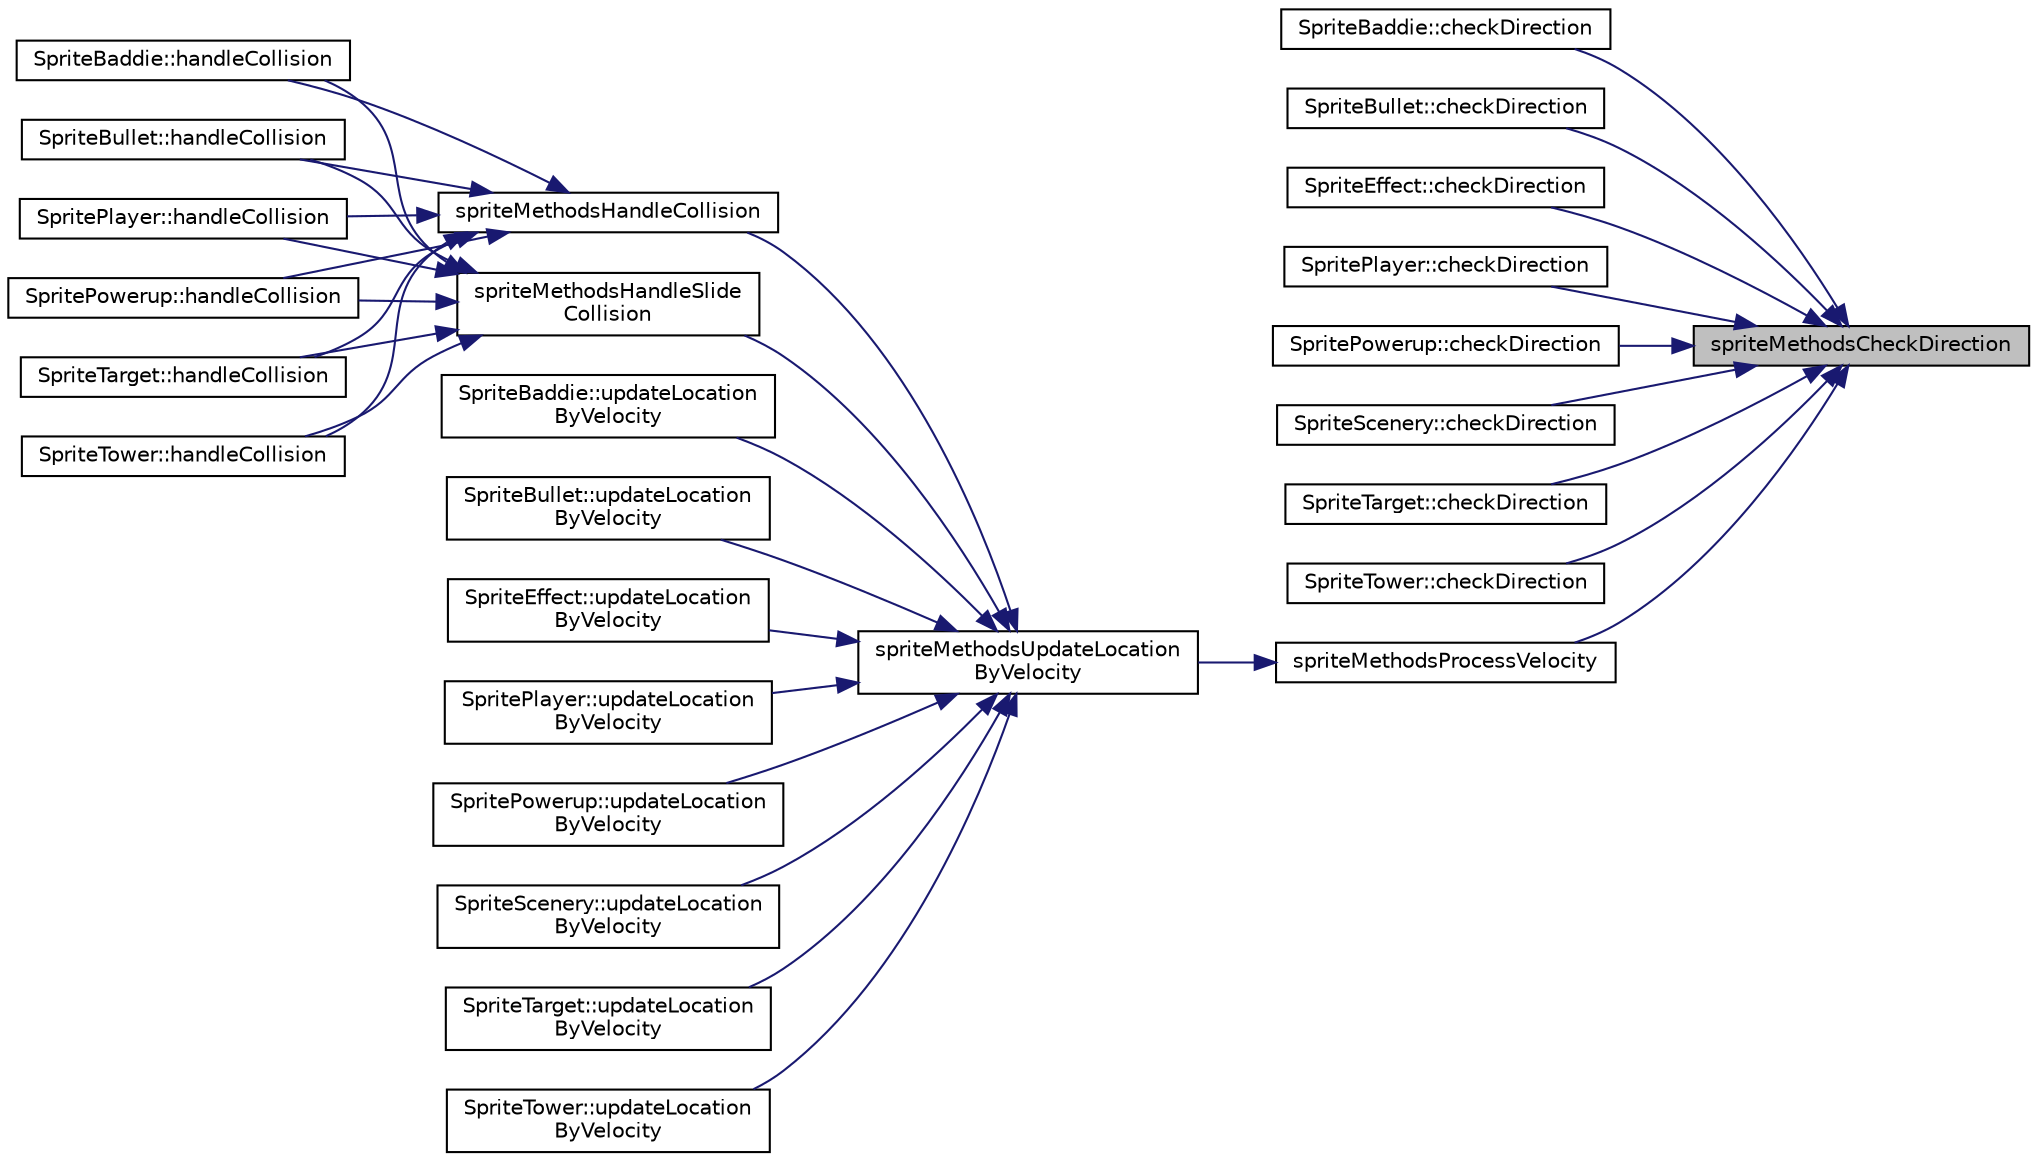 digraph "spriteMethodsCheckDirection"
{
 // LATEX_PDF_SIZE
  edge [fontname="Helvetica",fontsize="10",labelfontname="Helvetica",labelfontsize="10"];
  node [fontname="Helvetica",fontsize="10",shape=record];
  rankdir="RL";
  Node1 [label="spriteMethodsCheckDirection",height=0.2,width=0.4,color="black", fillcolor="grey75", style="filled", fontcolor="black",tooltip=" "];
  Node1 -> Node2 [dir="back",color="midnightblue",fontsize="10",style="solid",fontname="Helvetica"];
  Node2 [label="SpriteBaddie::checkDirection",height=0.2,width=0.4,color="black", fillcolor="white", style="filled",URL="$class_sprite_baddie.html#a6afceb58ed0be247b6504d4f3160a5b9",tooltip=" "];
  Node1 -> Node3 [dir="back",color="midnightblue",fontsize="10",style="solid",fontname="Helvetica"];
  Node3 [label="SpriteBullet::checkDirection",height=0.2,width=0.4,color="black", fillcolor="white", style="filled",URL="$class_sprite_bullet.html#a7968b7ba8d0004dd0bada9772e986e58",tooltip=" "];
  Node1 -> Node4 [dir="back",color="midnightblue",fontsize="10",style="solid",fontname="Helvetica"];
  Node4 [label="SpriteEffect::checkDirection",height=0.2,width=0.4,color="black", fillcolor="white", style="filled",URL="$class_sprite_effect.html#ad47e6fc590c2109e93210aefe1fc2458",tooltip=" "];
  Node1 -> Node5 [dir="back",color="midnightblue",fontsize="10",style="solid",fontname="Helvetica"];
  Node5 [label="SpritePlayer::checkDirection",height=0.2,width=0.4,color="black", fillcolor="white", style="filled",URL="$class_sprite_player.html#a04caa9f7e6013aedcd42bd5216cc413d",tooltip=" "];
  Node1 -> Node6 [dir="back",color="midnightblue",fontsize="10",style="solid",fontname="Helvetica"];
  Node6 [label="SpritePowerup::checkDirection",height=0.2,width=0.4,color="black", fillcolor="white", style="filled",URL="$class_sprite_powerup.html#ada2d58bb8e95b756fca6f5009a98a3c0",tooltip=" "];
  Node1 -> Node7 [dir="back",color="midnightblue",fontsize="10",style="solid",fontname="Helvetica"];
  Node7 [label="SpriteScenery::checkDirection",height=0.2,width=0.4,color="black", fillcolor="white", style="filled",URL="$class_sprite_scenery.html#a6ab8f7ccfa87cdfbf05c42eaeb160a47",tooltip=" "];
  Node1 -> Node8 [dir="back",color="midnightblue",fontsize="10",style="solid",fontname="Helvetica"];
  Node8 [label="SpriteTarget::checkDirection",height=0.2,width=0.4,color="black", fillcolor="white", style="filled",URL="$class_sprite_target.html#ae955acd06f751c96c8d3636ff8e1ce7d",tooltip=" "];
  Node1 -> Node9 [dir="back",color="midnightblue",fontsize="10",style="solid",fontname="Helvetica"];
  Node9 [label="SpriteTower::checkDirection",height=0.2,width=0.4,color="black", fillcolor="white", style="filled",URL="$class_sprite_tower.html#ac356674e870506b1088a73fc459ded8a",tooltip=" "];
  Node1 -> Node10 [dir="back",color="midnightblue",fontsize="10",style="solid",fontname="Helvetica"];
  Node10 [label="spriteMethodsProcessVelocity",height=0.2,width=0.4,color="black", fillcolor="white", style="filled",URL="$_sprite_methods_8cpp.html#aeeb638f491479788f7fc1973890bf6f5",tooltip=" "];
  Node10 -> Node11 [dir="back",color="midnightblue",fontsize="10",style="solid",fontname="Helvetica"];
  Node11 [label="spriteMethodsUpdateLocation\lByVelocity",height=0.2,width=0.4,color="black", fillcolor="white", style="filled",URL="$_sprite_methods_8cpp.html#a7bd12ba2a61a229814542d103d51d167",tooltip=" "];
  Node11 -> Node12 [dir="back",color="midnightblue",fontsize="10",style="solid",fontname="Helvetica"];
  Node12 [label="spriteMethodsHandleCollision",height=0.2,width=0.4,color="black", fillcolor="white", style="filled",URL="$_sprite_methods_8cpp.html#a771d26785a516650e09230082cbd1cf3",tooltip=" "];
  Node12 -> Node13 [dir="back",color="midnightblue",fontsize="10",style="solid",fontname="Helvetica"];
  Node13 [label="SpriteBaddie::handleCollision",height=0.2,width=0.4,color="black", fillcolor="white", style="filled",URL="$class_sprite_baddie.html#a60bbe30beb1bf5943694f935b110c808",tooltip=" "];
  Node12 -> Node14 [dir="back",color="midnightblue",fontsize="10",style="solid",fontname="Helvetica"];
  Node14 [label="SpriteBullet::handleCollision",height=0.2,width=0.4,color="black", fillcolor="white", style="filled",URL="$class_sprite_bullet.html#a7c7c0503738d74276ee80912cef20962",tooltip=" "];
  Node12 -> Node15 [dir="back",color="midnightblue",fontsize="10",style="solid",fontname="Helvetica"];
  Node15 [label="SpritePlayer::handleCollision",height=0.2,width=0.4,color="black", fillcolor="white", style="filled",URL="$class_sprite_player.html#a9e8152889fe27b4376fae23a6055490f",tooltip=" "];
  Node12 -> Node16 [dir="back",color="midnightblue",fontsize="10",style="solid",fontname="Helvetica"];
  Node16 [label="SpritePowerup::handleCollision",height=0.2,width=0.4,color="black", fillcolor="white", style="filled",URL="$class_sprite_powerup.html#ac789945b1a0990271bc0ca3c342c0c9b",tooltip=" "];
  Node12 -> Node17 [dir="back",color="midnightblue",fontsize="10",style="solid",fontname="Helvetica"];
  Node17 [label="SpriteTarget::handleCollision",height=0.2,width=0.4,color="black", fillcolor="white", style="filled",URL="$class_sprite_target.html#a877fd83c0bf93e3575d9868c185a1c19",tooltip=" "];
  Node12 -> Node18 [dir="back",color="midnightblue",fontsize="10",style="solid",fontname="Helvetica"];
  Node18 [label="SpriteTower::handleCollision",height=0.2,width=0.4,color="black", fillcolor="white", style="filled",URL="$class_sprite_tower.html#ad3ac4a8d843a960e5a2901bc5ffeb7da",tooltip=" "];
  Node11 -> Node19 [dir="back",color="midnightblue",fontsize="10",style="solid",fontname="Helvetica"];
  Node19 [label="spriteMethodsHandleSlide\lCollision",height=0.2,width=0.4,color="black", fillcolor="white", style="filled",URL="$_sprite_methods_8cpp.html#a6bfdc270d6c5c1b5fa1144a98e8f27d8",tooltip=" "];
  Node19 -> Node13 [dir="back",color="midnightblue",fontsize="10",style="solid",fontname="Helvetica"];
  Node19 -> Node14 [dir="back",color="midnightblue",fontsize="10",style="solid",fontname="Helvetica"];
  Node19 -> Node15 [dir="back",color="midnightblue",fontsize="10",style="solid",fontname="Helvetica"];
  Node19 -> Node16 [dir="back",color="midnightblue",fontsize="10",style="solid",fontname="Helvetica"];
  Node19 -> Node17 [dir="back",color="midnightblue",fontsize="10",style="solid",fontname="Helvetica"];
  Node19 -> Node18 [dir="back",color="midnightblue",fontsize="10",style="solid",fontname="Helvetica"];
  Node11 -> Node20 [dir="back",color="midnightblue",fontsize="10",style="solid",fontname="Helvetica"];
  Node20 [label="SpriteBaddie::updateLocation\lByVelocity",height=0.2,width=0.4,color="black", fillcolor="white", style="filled",URL="$class_sprite_baddie.html#a32a1912537109a8f1c0e368dccb14c52",tooltip=" "];
  Node11 -> Node21 [dir="back",color="midnightblue",fontsize="10",style="solid",fontname="Helvetica"];
  Node21 [label="SpriteBullet::updateLocation\lByVelocity",height=0.2,width=0.4,color="black", fillcolor="white", style="filled",URL="$class_sprite_bullet.html#afb1c86c42b5b994f0ab0a056fa1ca901",tooltip=" "];
  Node11 -> Node22 [dir="back",color="midnightblue",fontsize="10",style="solid",fontname="Helvetica"];
  Node22 [label="SpriteEffect::updateLocation\lByVelocity",height=0.2,width=0.4,color="black", fillcolor="white", style="filled",URL="$class_sprite_effect.html#a84c8ba20d8068a554218cca755b857a9",tooltip=" "];
  Node11 -> Node23 [dir="back",color="midnightblue",fontsize="10",style="solid",fontname="Helvetica"];
  Node23 [label="SpritePlayer::updateLocation\lByVelocity",height=0.2,width=0.4,color="black", fillcolor="white", style="filled",URL="$class_sprite_player.html#af3700f3fc0f40e29fa0a9196a18e7c64",tooltip=" "];
  Node11 -> Node24 [dir="back",color="midnightblue",fontsize="10",style="solid",fontname="Helvetica"];
  Node24 [label="SpritePowerup::updateLocation\lByVelocity",height=0.2,width=0.4,color="black", fillcolor="white", style="filled",URL="$class_sprite_powerup.html#a4e3e5795029538a98d4a6ff03743d34a",tooltip=" "];
  Node11 -> Node25 [dir="back",color="midnightblue",fontsize="10",style="solid",fontname="Helvetica"];
  Node25 [label="SpriteScenery::updateLocation\lByVelocity",height=0.2,width=0.4,color="black", fillcolor="white", style="filled",URL="$class_sprite_scenery.html#abba275bd237192b880ace831d6168ab7",tooltip=" "];
  Node11 -> Node26 [dir="back",color="midnightblue",fontsize="10",style="solid",fontname="Helvetica"];
  Node26 [label="SpriteTarget::updateLocation\lByVelocity",height=0.2,width=0.4,color="black", fillcolor="white", style="filled",URL="$class_sprite_target.html#ad90756fb498f268c3c5a84c6da19c34e",tooltip=" "];
  Node11 -> Node27 [dir="back",color="midnightblue",fontsize="10",style="solid",fontname="Helvetica"];
  Node27 [label="SpriteTower::updateLocation\lByVelocity",height=0.2,width=0.4,color="black", fillcolor="white", style="filled",URL="$class_sprite_tower.html#a9315e73bdb663f19ea9de13e24259f25",tooltip=" "];
}
